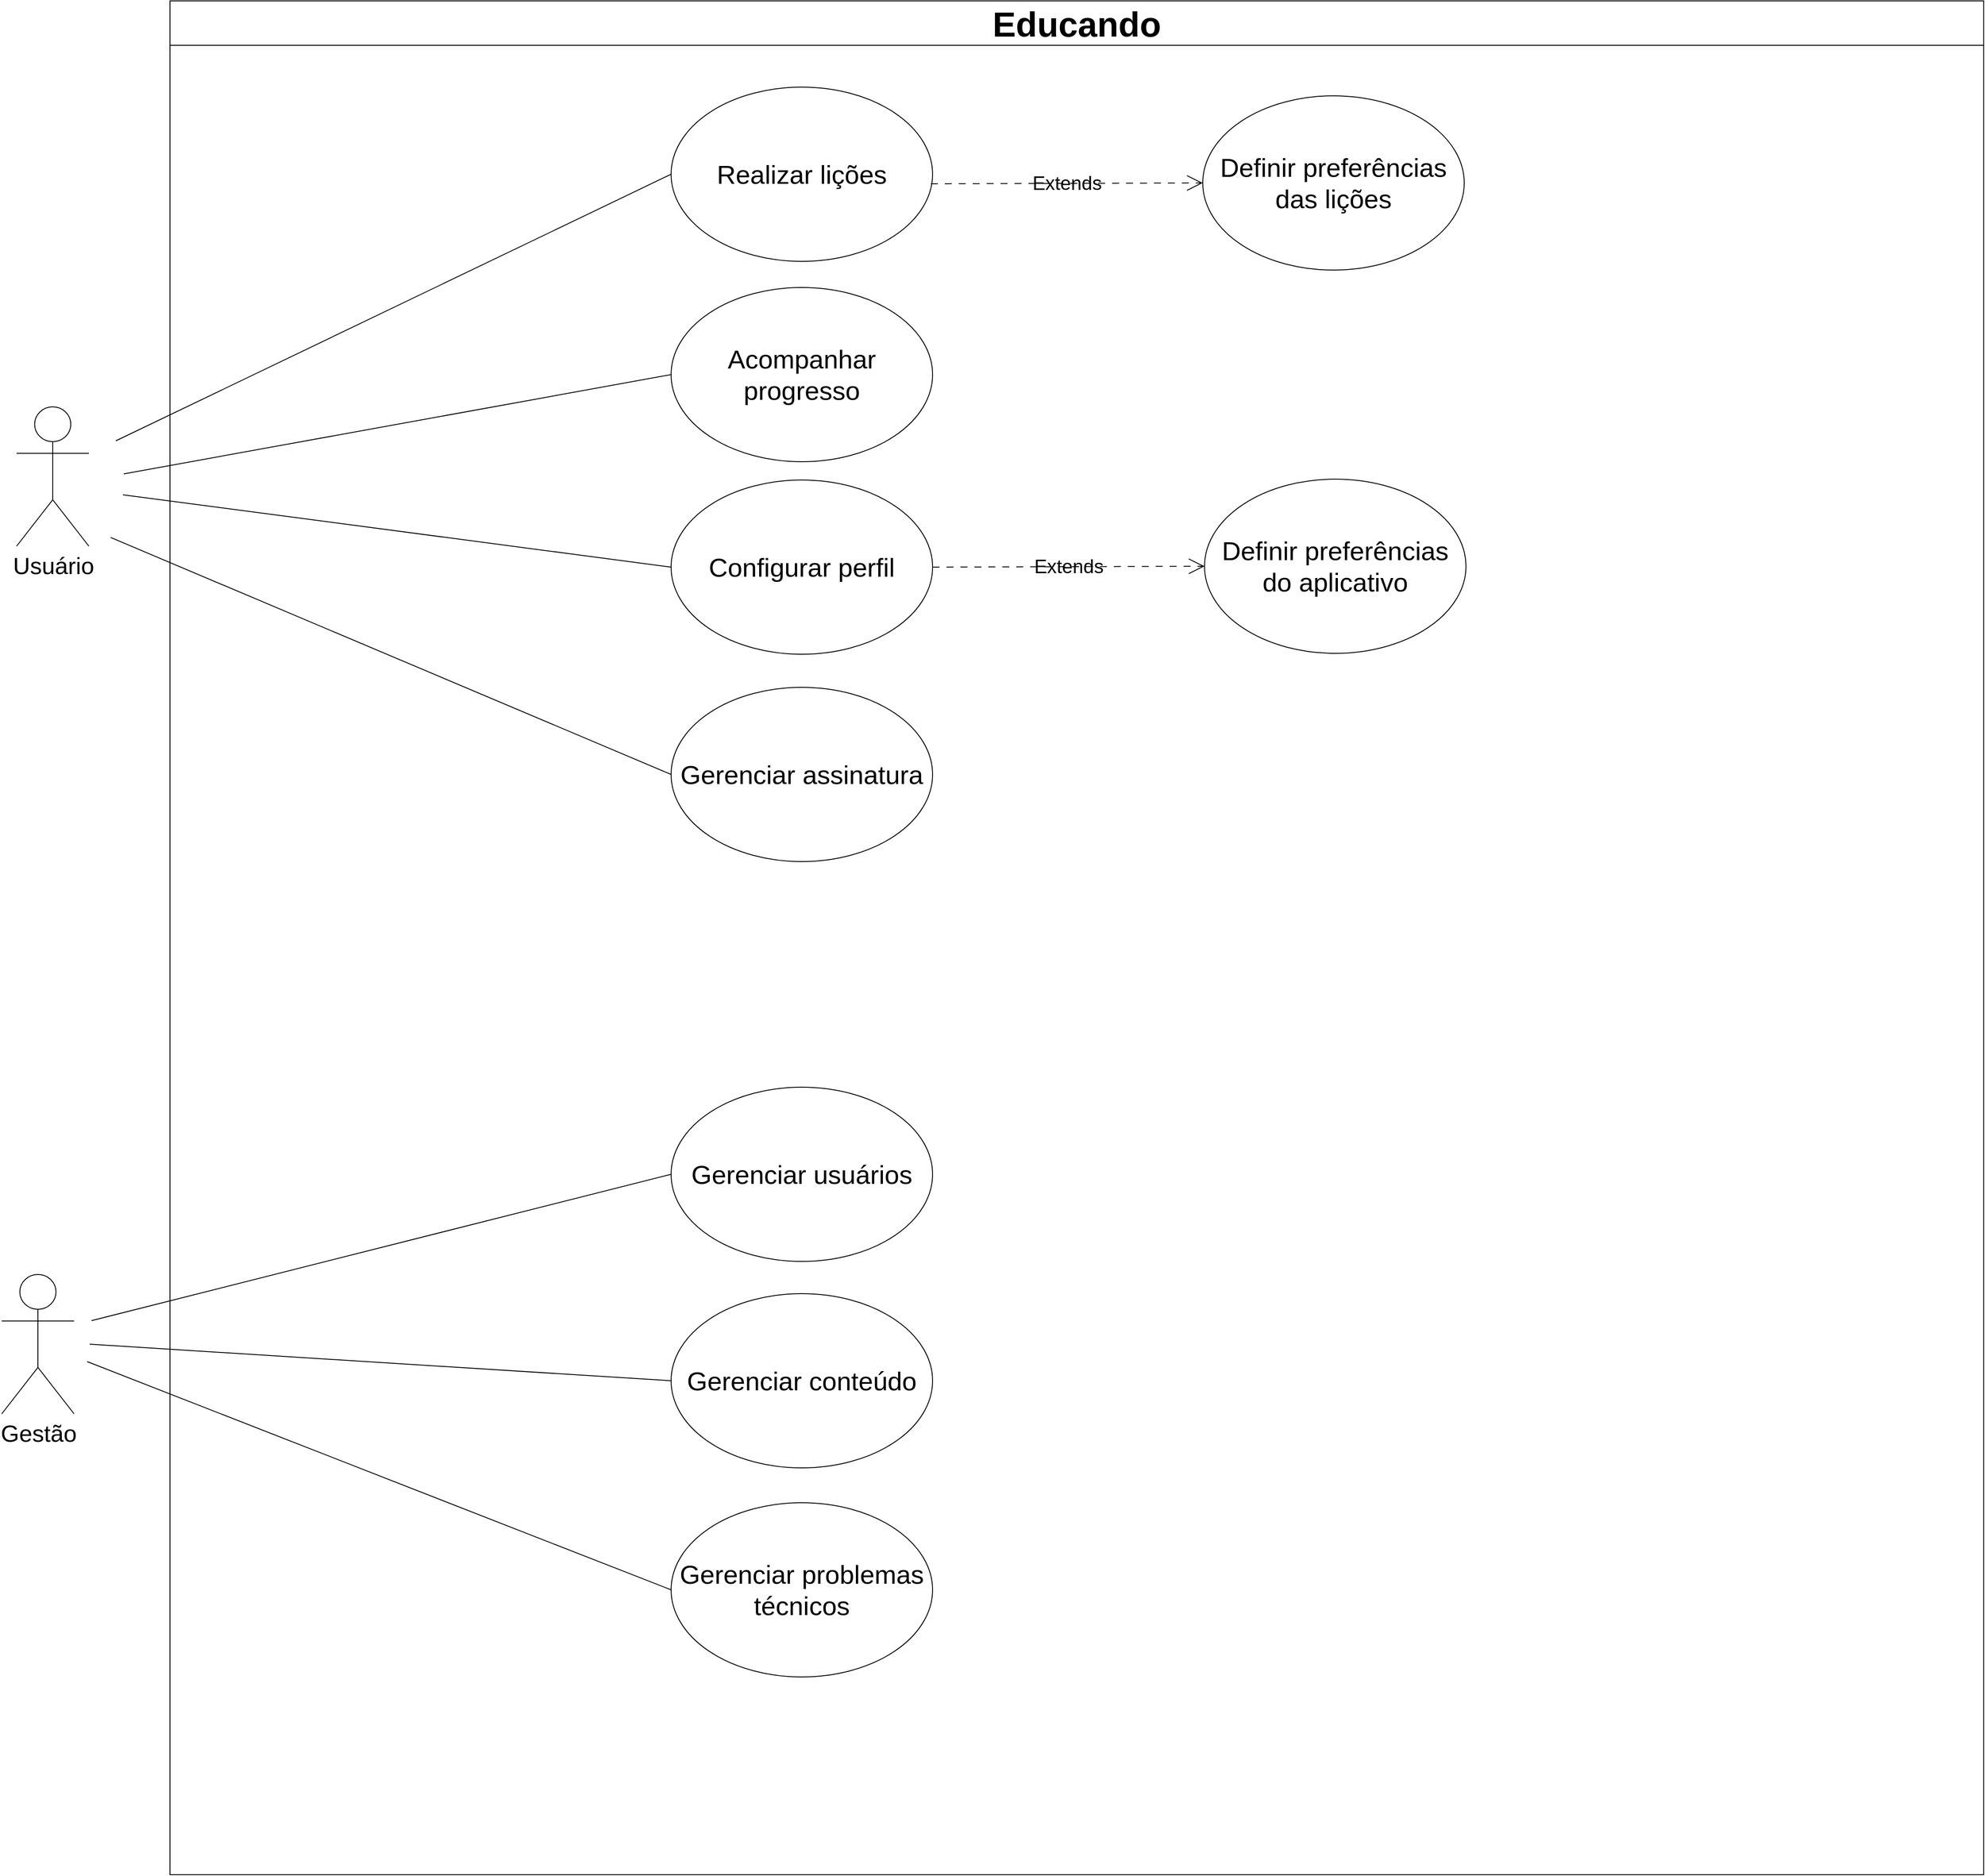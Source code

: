 <mxfile version="24.4.13" type="google">
  <diagram name="Página-1" id="VOA933aGq113Zo3G60Bx">
    <mxGraphModel grid="0" page="1" gridSize="10" guides="1" tooltips="1" connect="1" arrows="1" fold="1" pageScale="1" pageWidth="5000" pageHeight="5000" math="0" shadow="0">
      <root>
        <mxCell id="0" />
        <mxCell id="1" parent="0" />
        <mxCell id="jmj-c5-6I22ViDQcdyZ1-2" value="&lt;div style=&quot;text-align: justify;&quot;&gt;&lt;span style=&quot;background-color: initial;&quot;&gt;Educando&lt;/span&gt;&lt;/div&gt;" style="swimlane;whiteSpace=wrap;html=1;fillStyle=auto;horizontal=1;verticalAlign=middle;spacing=40;spacingTop=0;startSize=51;fontSize=40;labelBackgroundColor=none;" vertex="1" parent="1">
          <mxGeometry x="344" y="181" width="2081" height="2151" as="geometry">
            <mxRectangle x="344" y="296" width="130" height="26" as="alternateBounds" />
          </mxGeometry>
        </mxCell>
        <mxCell id="HDQb5d6VeTI2CkZ8Fgm4-8" value="&lt;font style=&quot;font-size: 30px;&quot; face=&quot;Arial&quot;&gt;Gerenciar usuários&lt;/font&gt;" style="ellipse;whiteSpace=wrap;html=1;fontSize=22;flipV=1;labelBackgroundColor=none;" vertex="1" parent="jmj-c5-6I22ViDQcdyZ1-2">
          <mxGeometry x="575" y="1247" width="300" height="200" as="geometry" />
        </mxCell>
        <mxCell id="HDQb5d6VeTI2CkZ8Fgm4-9" value="&lt;font style=&quot;font-size: 30px;&quot; face=&quot;Arial&quot;&gt;Gerenciar conteúdo&lt;/font&gt;" style="ellipse;whiteSpace=wrap;html=1;fontSize=22;flipV=1;labelBackgroundColor=none;" vertex="1" parent="jmj-c5-6I22ViDQcdyZ1-2">
          <mxGeometry x="575" y="1484" width="300" height="200" as="geometry" />
        </mxCell>
        <mxCell id="HDQb5d6VeTI2CkZ8Fgm4-10" value="&lt;font style=&quot;font-size: 30px;&quot; face=&quot;Arial&quot;&gt;Gerenciar problemas técnicos&lt;/font&gt;" style="ellipse;whiteSpace=wrap;html=1;fontSize=22;flipV=1;labelBackgroundColor=none;" vertex="1" parent="jmj-c5-6I22ViDQcdyZ1-2">
          <mxGeometry x="575" y="1724" width="300" height="200" as="geometry" />
        </mxCell>
        <mxCell id="jmj-c5-6I22ViDQcdyZ1-8" value="&lt;font style=&quot;font-size: 27px;&quot;&gt;Gestão&lt;/font&gt;" style="shape=umlActor;verticalLabelPosition=bottom;verticalAlign=top;html=1;fontSize=22;labelBackgroundColor=none;" vertex="1" parent="jmj-c5-6I22ViDQcdyZ1-2">
          <mxGeometry x="-193" y="1462" width="83" height="160" as="geometry" />
        </mxCell>
        <mxCell id="HDQb5d6VeTI2CkZ8Fgm4-11" value="" style="endArrow=none;html=1;rounded=0;entryX=0;entryY=0.5;entryDx=0;entryDy=0;labelBackgroundColor=none;fontColor=default;" edge="1" parent="jmj-c5-6I22ViDQcdyZ1-2" target="HDQb5d6VeTI2CkZ8Fgm4-9">
          <mxGeometry width="50" height="50" relative="1" as="geometry">
            <mxPoint x="-92" y="1542" as="sourcePoint" />
            <mxPoint x="168" y="1679" as="targetPoint" />
          </mxGeometry>
        </mxCell>
        <mxCell id="HDQb5d6VeTI2CkZ8Fgm4-12" value="" style="endArrow=none;html=1;rounded=0;entryX=0;entryY=0.5;entryDx=0;entryDy=0;labelBackgroundColor=none;fontColor=default;" edge="1" parent="jmj-c5-6I22ViDQcdyZ1-2" target="HDQb5d6VeTI2CkZ8Fgm4-8">
          <mxGeometry width="50" height="50" relative="1" as="geometry">
            <mxPoint x="-90" y="1515" as="sourcePoint" />
            <mxPoint x="208" y="1891" as="targetPoint" />
          </mxGeometry>
        </mxCell>
        <mxCell id="HDQb5d6VeTI2CkZ8Fgm4-13" value="" style="endArrow=none;html=1;rounded=0;entryX=0;entryY=0.5;entryDx=0;entryDy=0;labelBackgroundColor=none;fontColor=default;" edge="1" parent="jmj-c5-6I22ViDQcdyZ1-2" target="HDQb5d6VeTI2CkZ8Fgm4-10">
          <mxGeometry width="50" height="50" relative="1" as="geometry">
            <mxPoint x="-95" y="1562" as="sourcePoint" />
            <mxPoint x="345" y="2084" as="targetPoint" />
          </mxGeometry>
        </mxCell>
        <mxCell id="jmj-c5-6I22ViDQcdyZ1-1" value="&lt;font style=&quot;font-size: 30px;&quot; face=&quot;Arial&quot;&gt;Realizar lições&lt;/font&gt;" style="ellipse;whiteSpace=wrap;html=1;fontSize=22;flipV=1;labelBackgroundColor=none;" vertex="1" parent="jmj-c5-6I22ViDQcdyZ1-2">
          <mxGeometry x="575" y="99" width="300" height="200" as="geometry" />
        </mxCell>
        <mxCell id="jmj-c5-6I22ViDQcdyZ1-10" value="&lt;font style=&quot;font-size: 30px;&quot; face=&quot;Arial&quot;&gt;Acompanhar progresso&lt;/font&gt;" style="ellipse;whiteSpace=wrap;html=1;fontSize=22;flipV=1;labelBackgroundColor=none;" vertex="1" parent="jmj-c5-6I22ViDQcdyZ1-2">
          <mxGeometry x="575" y="329" width="300" height="200" as="geometry" />
        </mxCell>
        <mxCell id="jmj-c5-6I22ViDQcdyZ1-11" value="&lt;font style=&quot;font-size: 30px;&quot; face=&quot;Arial&quot;&gt;Configurar perfil&lt;/font&gt;" style="ellipse;whiteSpace=wrap;html=1;fontSize=22;flipV=1;labelBackgroundColor=none;" vertex="1" parent="jmj-c5-6I22ViDQcdyZ1-2">
          <mxGeometry x="575" y="550" width="300" height="200" as="geometry" />
        </mxCell>
        <mxCell id="HDQb5d6VeTI2CkZ8Fgm4-1" value="&lt;font style=&quot;font-size: 30px;&quot; face=&quot;Arial&quot;&gt;Gerenciar assinatura&lt;/font&gt;" style="ellipse;whiteSpace=wrap;html=1;fontSize=22;flipV=1;labelBackgroundColor=none;" vertex="1" parent="jmj-c5-6I22ViDQcdyZ1-2">
          <mxGeometry x="575" y="788" width="300" height="200" as="geometry" />
        </mxCell>
        <mxCell id="HDQb5d6VeTI2CkZ8Fgm4-3" value="" style="endArrow=none;html=1;rounded=0;entryX=0;entryY=0.5;entryDx=0;entryDy=0;labelBackgroundColor=none;fontColor=default;" edge="1" parent="jmj-c5-6I22ViDQcdyZ1-2" target="jmj-c5-6I22ViDQcdyZ1-1">
          <mxGeometry width="50" height="50" relative="1" as="geometry">
            <mxPoint x="-62" y="505" as="sourcePoint" />
            <mxPoint x="-156" y="431" as="targetPoint" />
          </mxGeometry>
        </mxCell>
        <mxCell id="HDQb5d6VeTI2CkZ8Fgm4-4" value="" style="endArrow=none;html=1;rounded=0;entryX=0;entryY=0.5;entryDx=0;entryDy=0;labelBackgroundColor=none;fontColor=default;" edge="1" parent="jmj-c5-6I22ViDQcdyZ1-2" target="jmj-c5-6I22ViDQcdyZ1-10">
          <mxGeometry width="50" height="50" relative="1" as="geometry">
            <mxPoint x="-53" y="543" as="sourcePoint" />
            <mxPoint x="141" y="358" as="targetPoint" />
          </mxGeometry>
        </mxCell>
        <mxCell id="HDQb5d6VeTI2CkZ8Fgm4-5" value="" style="endArrow=none;html=1;rounded=0;entryX=0;entryY=0.5;entryDx=0;entryDy=0;labelBackgroundColor=none;fontColor=default;" edge="1" parent="jmj-c5-6I22ViDQcdyZ1-2" target="jmj-c5-6I22ViDQcdyZ1-11">
          <mxGeometry width="50" height="50" relative="1" as="geometry">
            <mxPoint x="-54" y="567" as="sourcePoint" />
            <mxPoint x="149" y="375" as="targetPoint" />
          </mxGeometry>
        </mxCell>
        <mxCell id="HDQb5d6VeTI2CkZ8Fgm4-7" value="" style="endArrow=none;html=1;rounded=0;entryX=0;entryY=0.5;entryDx=0;entryDy=0;labelBackgroundColor=none;fontColor=default;" edge="1" parent="jmj-c5-6I22ViDQcdyZ1-2" target="HDQb5d6VeTI2CkZ8Fgm4-1">
          <mxGeometry width="50" height="50" relative="1" as="geometry">
            <mxPoint x="-68" y="616" as="sourcePoint" />
            <mxPoint x="-133" y="510" as="targetPoint" />
          </mxGeometry>
        </mxCell>
        <mxCell id="NZt42NSHR84eHO8GKYl1-13" value="&lt;font style=&quot;font-size: 27px;&quot;&gt;Usuário&lt;/font&gt;" style="shape=umlActor;verticalLabelPosition=bottom;verticalAlign=top;html=1;fontSize=22;labelBackgroundColor=none;" vertex="1" parent="jmj-c5-6I22ViDQcdyZ1-2">
          <mxGeometry x="-176" y="466" width="83" height="160" as="geometry" />
        </mxCell>
        <mxCell id="7MVEJgsneHsfyweob71P-3" value="&lt;font style=&quot;font-size: 30px;&quot; face=&quot;Arial&quot;&gt;Definir preferências&lt;/font&gt;&lt;div&gt;&lt;font style=&quot;font-size: 30px;&quot; face=&quot;Arial&quot;&gt;do aplicativo&lt;/font&gt;&lt;/div&gt;" style="ellipse;whiteSpace=wrap;html=1;fontSize=22;flipV=1;labelBackgroundColor=none;" vertex="1" parent="jmj-c5-6I22ViDQcdyZ1-2">
          <mxGeometry x="1187" y="549" width="300" height="200" as="geometry" />
        </mxCell>
        <mxCell id="zulEpNRKHStW1V4xZdKf-5" value="Extends" style="endArrow=open;endSize=16;endFill=0;html=1;rounded=0;exitX=1;exitY=0.5;exitDx=0;exitDy=0;entryX=0;entryY=0.5;entryDx=0;entryDy=0;dashed=1;dashPattern=8 8;fontSize=22;labelBackgroundColor=none;fontColor=default;" edge="1" parent="jmj-c5-6I22ViDQcdyZ1-2" source="jmj-c5-6I22ViDQcdyZ1-11" target="7MVEJgsneHsfyweob71P-3">
          <mxGeometry width="160" relative="1" as="geometry">
            <mxPoint x="978" y="388" as="sourcePoint" />
            <mxPoint x="1138" y="388" as="targetPoint" />
          </mxGeometry>
        </mxCell>
        <mxCell id="7MVEJgsneHsfyweob71P-5" value="&lt;font style=&quot;font-size: 30px;&quot; face=&quot;Arial&quot;&gt;Definir preferências&lt;/font&gt;&lt;div&gt;&lt;font style=&quot;font-size: 30px;&quot; face=&quot;Arial&quot;&gt;das lições&lt;/font&gt;&lt;/div&gt;" style="ellipse;whiteSpace=wrap;html=1;fontSize=22;flipV=1;labelBackgroundColor=none;" vertex="1" parent="jmj-c5-6I22ViDQcdyZ1-2">
          <mxGeometry x="1185" y="109" width="300" height="200" as="geometry" />
        </mxCell>
        <mxCell id="7MVEJgsneHsfyweob71P-6" value="Extends" style="endArrow=open;endSize=16;endFill=0;html=1;rounded=0;exitX=1;exitY=0.5;exitDx=0;exitDy=0;entryX=0;entryY=0.5;entryDx=0;entryDy=0;dashed=1;dashPattern=8 8;fontSize=22;labelBackgroundColor=none;fontColor=default;" edge="1" parent="jmj-c5-6I22ViDQcdyZ1-2" target="7MVEJgsneHsfyweob71P-5">
          <mxGeometry width="160" relative="1" as="geometry">
            <mxPoint x="873" y="210" as="sourcePoint" />
            <mxPoint x="1136" y="-52" as="targetPoint" />
          </mxGeometry>
        </mxCell>
      </root>
    </mxGraphModel>
  </diagram>
</mxfile>
